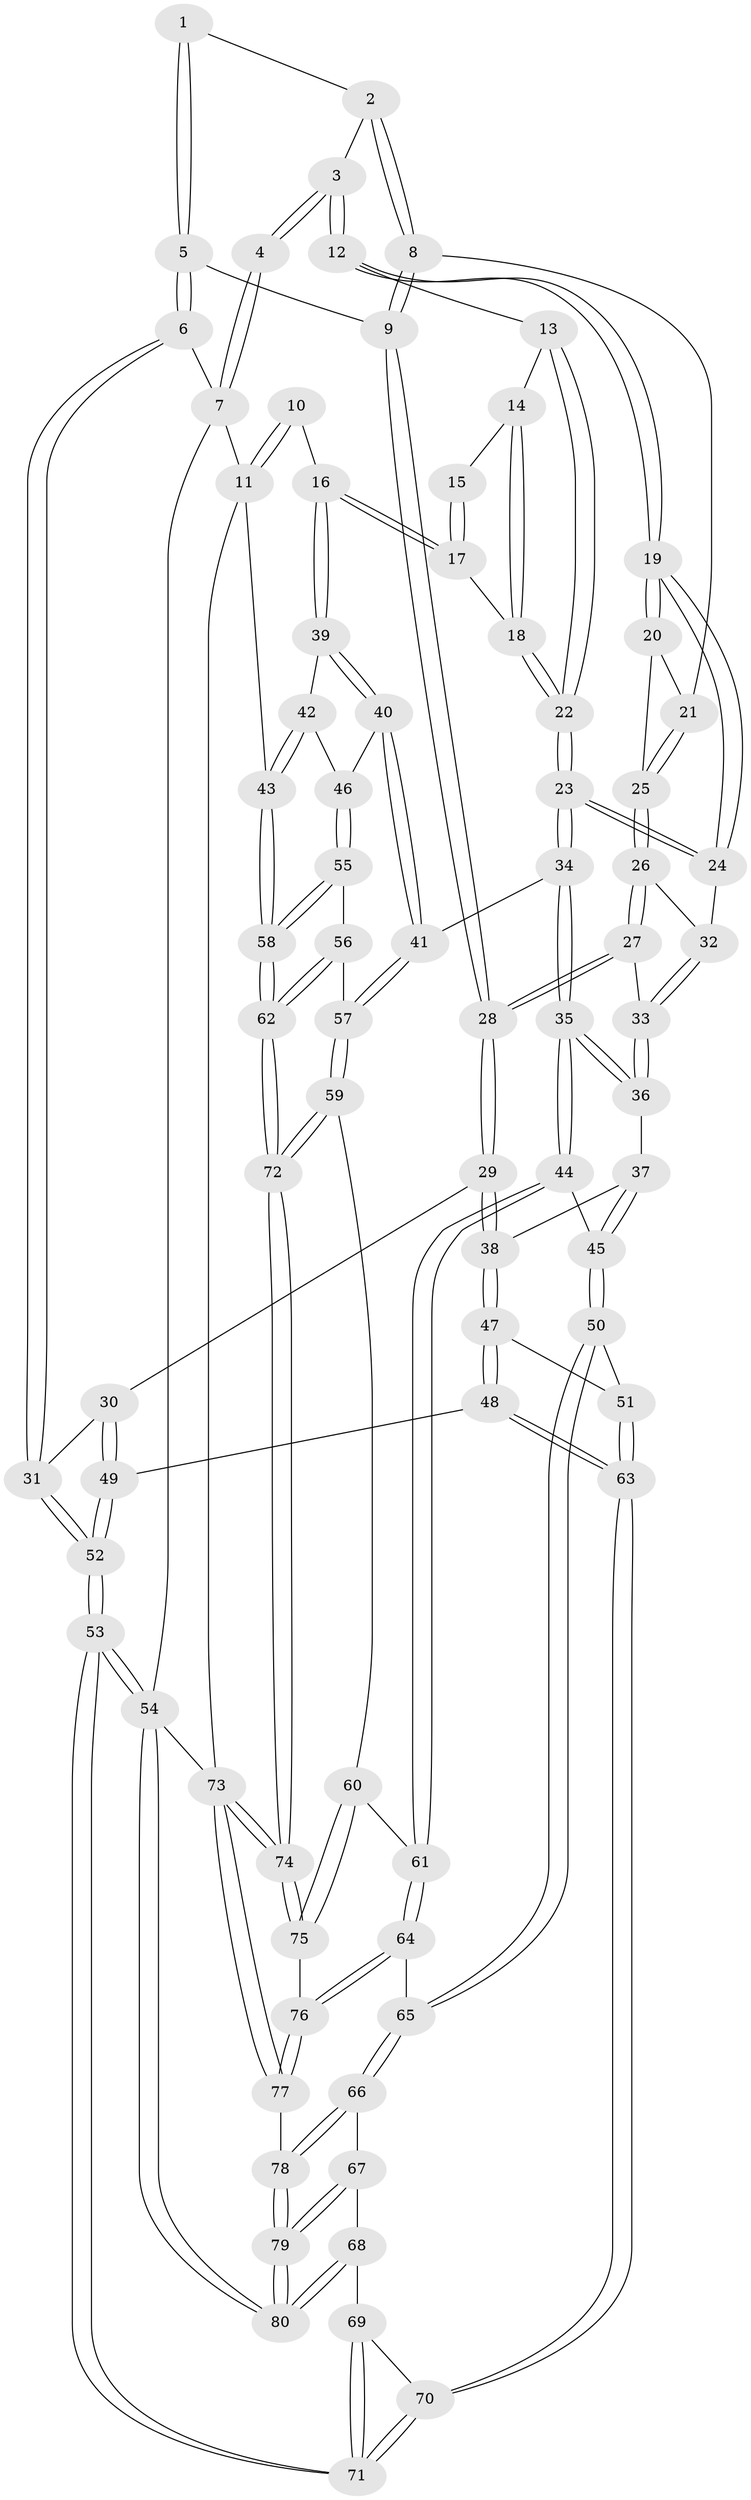 // coarse degree distribution, {3: 0.1836734693877551, 4: 0.4897959183673469, 5: 0.1836734693877551, 6: 0.12244897959183673, 2: 0.02040816326530612}
// Generated by graph-tools (version 1.1) at 2025/24/03/03/25 07:24:37]
// undirected, 80 vertices, 197 edges
graph export_dot {
graph [start="1"]
  node [color=gray90,style=filled];
  1 [pos="+0.1514826247904491+0.0663265285260924"];
  2 [pos="+0.1545112084521031+0.06787895032427063"];
  3 [pos="+0.45355368033892635+0"];
  4 [pos="+0+0"];
  5 [pos="+0.046521439477373146+0.09958653947298406"];
  6 [pos="+0+0.08382593400069437"];
  7 [pos="+0+0"];
  8 [pos="+0.1850138081328206+0.1352391692614568"];
  9 [pos="+0.1610542339221653+0.165253185845492"];
  10 [pos="+0.9457510135611958+0"];
  11 [pos="+1+0"];
  12 [pos="+0.5035137337053226+0"];
  13 [pos="+0.6185791020527842+0"];
  14 [pos="+0.7563657400073374+0"];
  15 [pos="+0.7924032917416896+0"];
  16 [pos="+0.9459787298531441+0.2603576977194046"];
  17 [pos="+0.8601630545341056+0.2339980540327061"];
  18 [pos="+0.7549989365015745+0.2653295296030695"];
  19 [pos="+0.4592369170378671+0.04657907066150451"];
  20 [pos="+0.3414196187482325+0.09610085718713413"];
  21 [pos="+0.21231683762876016+0.1331235120321101"];
  22 [pos="+0.7248017034207507+0.2863162277259988"];
  23 [pos="+0.6199832591608532+0.3897523318004065"];
  24 [pos="+0.46185588710172093+0.07099152837267654"];
  25 [pos="+0.24567746259860734+0.2177027522519944"];
  26 [pos="+0.24091859055187084+0.2425678047727318"];
  27 [pos="+0.22784150055204472+0.27410601520338695"];
  28 [pos="+0.11454414754836227+0.2985418994320518"];
  29 [pos="+0.07654703883721486+0.3309928692660257"];
  30 [pos="+0.028549666631025122+0.33432579811557894"];
  31 [pos="+0+0.26748377276876906"];
  32 [pos="+0.4431276687697086+0.09900646256510882"];
  33 [pos="+0.3239075657807821+0.2969979010409656"];
  34 [pos="+0.6184450396950936+0.40685766502388604"];
  35 [pos="+0.5541574152757749+0.4436515573830775"];
  36 [pos="+0.3323314725295382+0.324457842119733"];
  37 [pos="+0.3089502053800929+0.36382709167915295"];
  38 [pos="+0.18619898758193534+0.42583061936557653"];
  39 [pos="+1+0.3222197243133451"];
  40 [pos="+0.7628746890618011+0.41436030588100936"];
  41 [pos="+0.6326245676545617+0.4179532566740264"];
  42 [pos="+1+0.3273339278297825"];
  43 [pos="+1+0.3303762593952432"];
  44 [pos="+0.49444487257994835+0.5062226807167377"];
  45 [pos="+0.3635847954359098+0.5559671733139759"];
  46 [pos="+0.9175897258171763+0.4786575859747745"];
  47 [pos="+0.18895007769591735+0.4313978953884961"];
  48 [pos="+0.0974732765896995+0.6180423891013765"];
  49 [pos="+0.07261820082419972+0.6032477560279382"];
  50 [pos="+0.3425907391453282+0.5692062133782753"];
  51 [pos="+0.3189977027356923+0.5628302376210237"];
  52 [pos="+0+0.6184575744870097"];
  53 [pos="+0+1"];
  54 [pos="+0+1"];
  55 [pos="+0.9062223601322835+0.5374494561802223"];
  56 [pos="+0.8331252716448677+0.5919541112957671"];
  57 [pos="+0.7456752946195103+0.5934708243713693"];
  58 [pos="+1+0.6669111356520839"];
  59 [pos="+0.7170864386853838+0.7285538618946634"];
  60 [pos="+0.6301336992895227+0.7874070970631895"];
  61 [pos="+0.5544092277646652+0.759142292886354"];
  62 [pos="+1+1"];
  63 [pos="+0.1127188555298264+0.6347617099661874"];
  64 [pos="+0.39981530266500126+0.8058501781346932"];
  65 [pos="+0.33794473156400984+0.7867459722904283"];
  66 [pos="+0.2702475479807747+0.8251312898295066"];
  67 [pos="+0.2537429089743344+0.8307467521707765"];
  68 [pos="+0.25187208741209693+0.8309725529575634"];
  69 [pos="+0.1591661574248946+0.7656951769747803"];
  70 [pos="+0.11347643759502758+0.6470859906443702"];
  71 [pos="+0+0.9113592179645614"];
  72 [pos="+1+1"];
  73 [pos="+1+1"];
  74 [pos="+1+1"];
  75 [pos="+0.6373869714776983+0.8944122092707034"];
  76 [pos="+0.5213536668952078+1"];
  77 [pos="+0.5044620005684699+1"];
  78 [pos="+0.487541168722208+1"];
  79 [pos="+0.3552243039784207+1"];
  80 [pos="+0+1"];
  1 -- 2;
  1 -- 5;
  1 -- 5;
  2 -- 3;
  2 -- 8;
  2 -- 8;
  3 -- 4;
  3 -- 4;
  3 -- 12;
  3 -- 12;
  4 -- 7;
  4 -- 7;
  5 -- 6;
  5 -- 6;
  5 -- 9;
  6 -- 7;
  6 -- 31;
  6 -- 31;
  7 -- 11;
  7 -- 54;
  8 -- 9;
  8 -- 9;
  8 -- 21;
  9 -- 28;
  9 -- 28;
  10 -- 11;
  10 -- 11;
  10 -- 16;
  11 -- 43;
  11 -- 73;
  12 -- 13;
  12 -- 19;
  12 -- 19;
  13 -- 14;
  13 -- 22;
  13 -- 22;
  14 -- 15;
  14 -- 18;
  14 -- 18;
  15 -- 17;
  15 -- 17;
  16 -- 17;
  16 -- 17;
  16 -- 39;
  16 -- 39;
  17 -- 18;
  18 -- 22;
  18 -- 22;
  19 -- 20;
  19 -- 20;
  19 -- 24;
  19 -- 24;
  20 -- 21;
  20 -- 25;
  21 -- 25;
  21 -- 25;
  22 -- 23;
  22 -- 23;
  23 -- 24;
  23 -- 24;
  23 -- 34;
  23 -- 34;
  24 -- 32;
  25 -- 26;
  25 -- 26;
  26 -- 27;
  26 -- 27;
  26 -- 32;
  27 -- 28;
  27 -- 28;
  27 -- 33;
  28 -- 29;
  28 -- 29;
  29 -- 30;
  29 -- 38;
  29 -- 38;
  30 -- 31;
  30 -- 49;
  30 -- 49;
  31 -- 52;
  31 -- 52;
  32 -- 33;
  32 -- 33;
  33 -- 36;
  33 -- 36;
  34 -- 35;
  34 -- 35;
  34 -- 41;
  35 -- 36;
  35 -- 36;
  35 -- 44;
  35 -- 44;
  36 -- 37;
  37 -- 38;
  37 -- 45;
  37 -- 45;
  38 -- 47;
  38 -- 47;
  39 -- 40;
  39 -- 40;
  39 -- 42;
  40 -- 41;
  40 -- 41;
  40 -- 46;
  41 -- 57;
  41 -- 57;
  42 -- 43;
  42 -- 43;
  42 -- 46;
  43 -- 58;
  43 -- 58;
  44 -- 45;
  44 -- 61;
  44 -- 61;
  45 -- 50;
  45 -- 50;
  46 -- 55;
  46 -- 55;
  47 -- 48;
  47 -- 48;
  47 -- 51;
  48 -- 49;
  48 -- 63;
  48 -- 63;
  49 -- 52;
  49 -- 52;
  50 -- 51;
  50 -- 65;
  50 -- 65;
  51 -- 63;
  51 -- 63;
  52 -- 53;
  52 -- 53;
  53 -- 54;
  53 -- 54;
  53 -- 71;
  53 -- 71;
  54 -- 80;
  54 -- 80;
  54 -- 73;
  55 -- 56;
  55 -- 58;
  55 -- 58;
  56 -- 57;
  56 -- 62;
  56 -- 62;
  57 -- 59;
  57 -- 59;
  58 -- 62;
  58 -- 62;
  59 -- 60;
  59 -- 72;
  59 -- 72;
  60 -- 61;
  60 -- 75;
  60 -- 75;
  61 -- 64;
  61 -- 64;
  62 -- 72;
  62 -- 72;
  63 -- 70;
  63 -- 70;
  64 -- 65;
  64 -- 76;
  64 -- 76;
  65 -- 66;
  65 -- 66;
  66 -- 67;
  66 -- 78;
  66 -- 78;
  67 -- 68;
  67 -- 79;
  67 -- 79;
  68 -- 69;
  68 -- 80;
  68 -- 80;
  69 -- 70;
  69 -- 71;
  69 -- 71;
  70 -- 71;
  70 -- 71;
  72 -- 74;
  72 -- 74;
  73 -- 74;
  73 -- 74;
  73 -- 77;
  73 -- 77;
  74 -- 75;
  74 -- 75;
  75 -- 76;
  76 -- 77;
  76 -- 77;
  77 -- 78;
  78 -- 79;
  78 -- 79;
  79 -- 80;
  79 -- 80;
}
